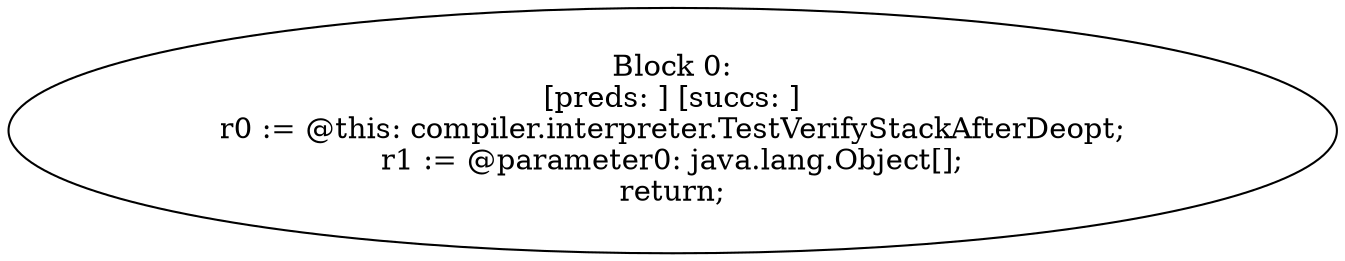 digraph "unitGraph" {
    "Block 0:
[preds: ] [succs: ]
r0 := @this: compiler.interpreter.TestVerifyStackAfterDeopt;
r1 := @parameter0: java.lang.Object[];
return;
"
}
